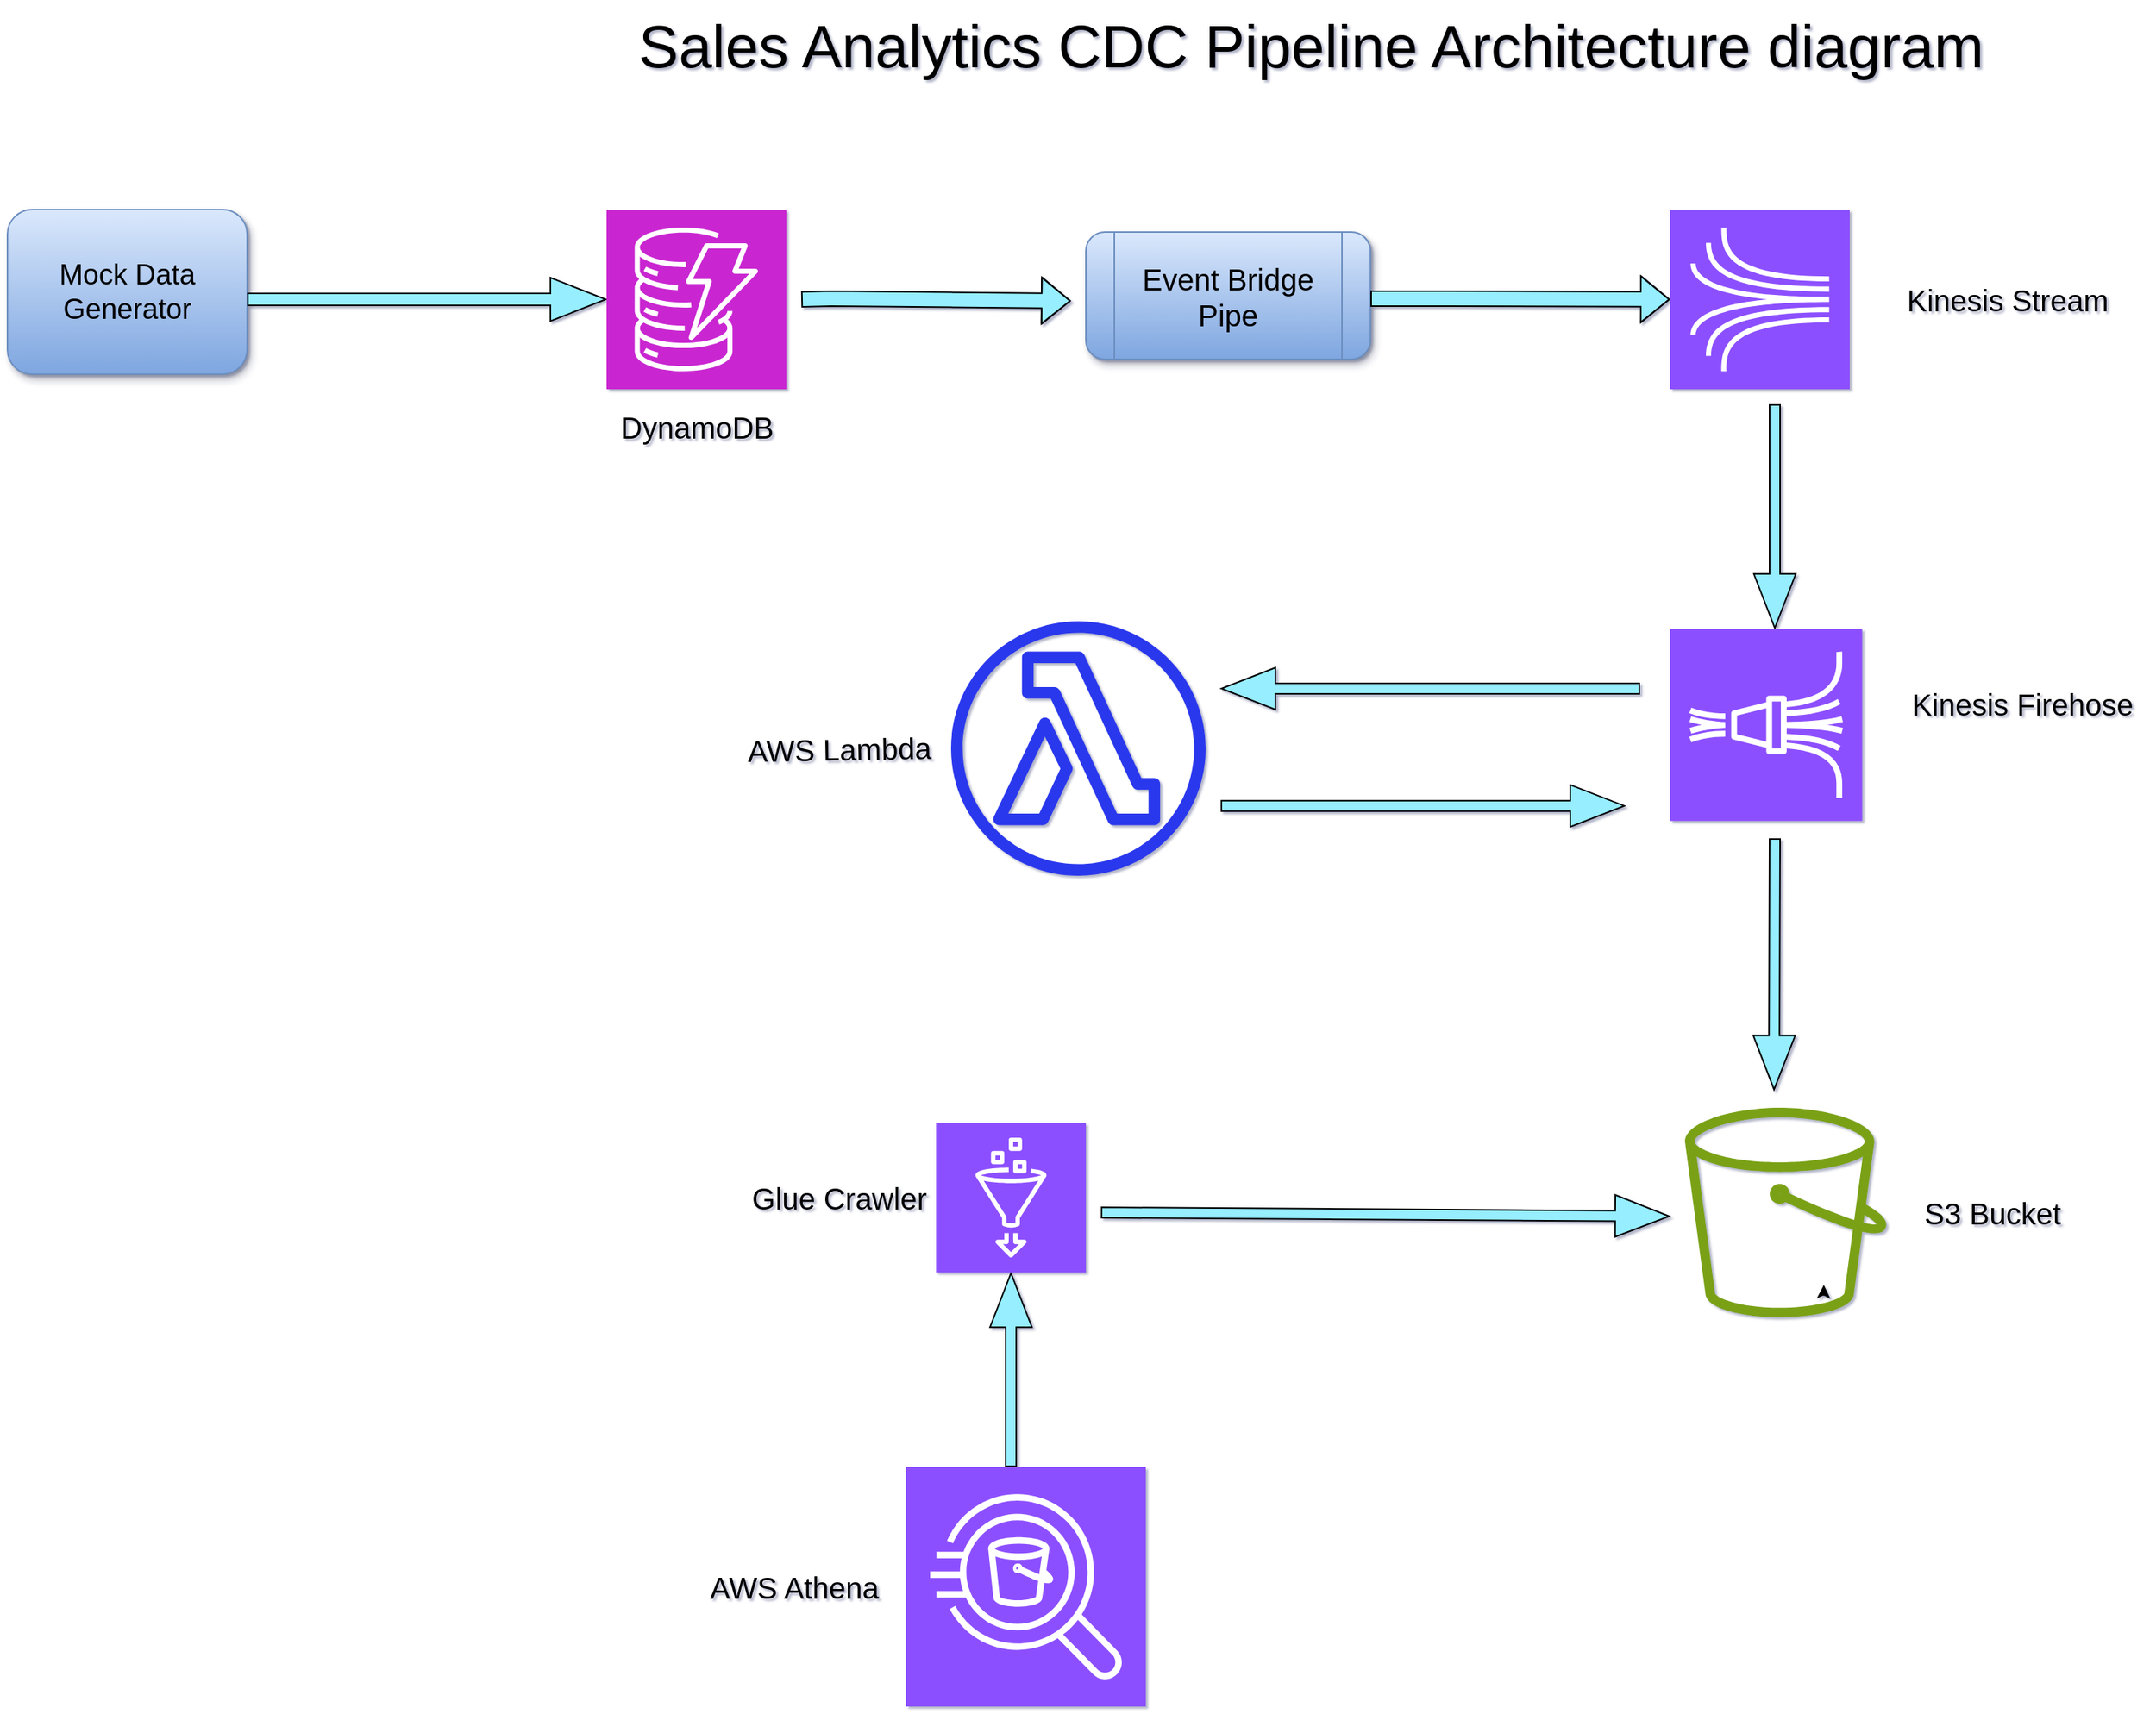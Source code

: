 <mxfile version="24.4.8" type="device">
  <diagram name="Page-1" id="K-VeMLnK4-t9lFMGhv2i">
    <mxGraphModel dx="2901" dy="1140" grid="1" gridSize="10" guides="1" tooltips="1" connect="1" arrows="1" fold="1" page="1" pageScale="1" pageWidth="827" pageHeight="1169" background="#ffffff" math="0" shadow="1">
      <root>
        <mxCell id="0" />
        <mxCell id="1" parent="0" />
        <object label="&lt;font style=&quot;font-size: 19px;&quot;&gt;Mock Data Generator&lt;/font&gt;" id="cBjfW2Xew3AkW9xZPRjr-1">
          <mxCell style="rounded=1;whiteSpace=wrap;html=1;shadow=1;fillColor=#dae8fc;gradientColor=#7ea6e0;strokeColor=#6c8ebf;" parent="1" vertex="1">
            <mxGeometry x="-560" y="160" width="160" height="110" as="geometry" />
          </mxCell>
        </object>
        <mxCell id="cBjfW2Xew3AkW9xZPRjr-3" value="&lt;font style=&quot;font-size: 20px;&quot;&gt;Event Bridge Pipe&lt;/font&gt;" style="shape=process;whiteSpace=wrap;html=1;backgroundOutline=1;rounded=1;shadow=1;glass=0;fillColor=#dae8fc;strokeColor=#6c8ebf;gradientColor=#7ea6e0;" parent="1" vertex="1">
          <mxGeometry x="160" y="175" width="190" height="85" as="geometry" />
        </mxCell>
        <mxCell id="cBjfW2Xew3AkW9xZPRjr-15" value="" style="shape=flexArrow;endArrow=classic;html=1;rounded=0;width=8;endSize=12;fillColor=#96EEFF;startSize=28.67;" parent="1" edge="1">
          <mxGeometry width="50" height="50" relative="1" as="geometry">
            <mxPoint x="-400" y="220" as="sourcePoint" />
            <mxPoint x="-160" y="220" as="targetPoint" />
          </mxGeometry>
        </mxCell>
        <mxCell id="cBjfW2Xew3AkW9xZPRjr-16" value="" style="shape=flexArrow;endArrow=classic;html=1;rounded=0;fillColor=#96EEFF;" parent="1" edge="1">
          <mxGeometry width="50" height="50" relative="1" as="geometry">
            <mxPoint x="-30" y="220" as="sourcePoint" />
            <mxPoint x="150" y="221" as="targetPoint" />
            <Array as="points">
              <mxPoint x="-10" y="219.5" />
            </Array>
          </mxGeometry>
        </mxCell>
        <mxCell id="cBjfW2Xew3AkW9xZPRjr-17" value="" style="shape=flexArrow;endArrow=classic;html=1;rounded=0;entryX=0;entryY=0.5;entryDx=0;entryDy=0;entryPerimeter=0;fillColor=#96EEFF;" parent="1" target="yolbm6bxUlIt4TcBzOvf-11" edge="1">
          <mxGeometry width="50" height="50" relative="1" as="geometry">
            <mxPoint x="350" y="219.5" as="sourcePoint" />
            <mxPoint x="514" y="220.04" as="targetPoint" />
            <Array as="points">
              <mxPoint x="400" y="219.5" />
            </Array>
          </mxGeometry>
        </mxCell>
        <mxCell id="cBjfW2Xew3AkW9xZPRjr-18" value="" style="shape=flexArrow;endArrow=classic;html=1;rounded=0;width=7;endSize=11.69;fillColor=#96EEFF;" parent="1" edge="1">
          <mxGeometry width="50" height="50" relative="1" as="geometry">
            <mxPoint x="620" y="290" as="sourcePoint" />
            <mxPoint x="620" y="440" as="targetPoint" />
          </mxGeometry>
        </mxCell>
        <mxCell id="cBjfW2Xew3AkW9xZPRjr-21" value="" style="shape=flexArrow;endArrow=classic;html=1;rounded=0;width=7;endSize=11.69;entryX=0;entryY=0.75;entryDx=0;entryDy=0;fillColor=#96EEFF;" parent="1" edge="1">
          <mxGeometry width="50" height="50" relative="1" as="geometry">
            <mxPoint x="250" y="558.34" as="sourcePoint" />
            <mxPoint x="520" y="558.34" as="targetPoint" />
          </mxGeometry>
        </mxCell>
        <mxCell id="cBjfW2Xew3AkW9xZPRjr-23" value="" style="shape=flexArrow;endArrow=classic;html=1;rounded=0;width=7;endSize=11.69;entryX=1;entryY=0.25;entryDx=0;entryDy=0;fillColor=#96EEFF;exitX=0;exitY=0.156;exitDx=0;exitDy=0;exitPerimeter=0;" parent="1" edge="1">
          <mxGeometry width="50" height="50" relative="1" as="geometry">
            <mxPoint x="530" y="480" as="sourcePoint" />
            <mxPoint x="250" y="480.02" as="targetPoint" />
          </mxGeometry>
        </mxCell>
        <mxCell id="cBjfW2Xew3AkW9xZPRjr-25" value="" style="shape=flexArrow;endArrow=classic;html=1;rounded=0;width=7;endSize=11.69;entryX=0.333;entryY=0;entryDx=0;entryDy=0;entryPerimeter=0;fillColor=#96EEFF;" parent="1" edge="1">
          <mxGeometry width="50" height="50" relative="1" as="geometry">
            <mxPoint x="620" y="580" as="sourcePoint" />
            <mxPoint x="619.5" y="748.34" as="targetPoint" />
          </mxGeometry>
        </mxCell>
        <mxCell id="cBjfW2Xew3AkW9xZPRjr-26" value="" style="shape=flexArrow;endArrow=classic;html=1;rounded=0;width=7;endSize=11.69;entryX=0;entryY=0;entryDx=0;entryDy=82.5;entryPerimeter=0;fillColor=#96EEFF;" parent="1" edge="1">
          <mxGeometry width="50" height="50" relative="1" as="geometry">
            <mxPoint x="170" y="830" as="sourcePoint" />
            <mxPoint x="550" y="832.5" as="targetPoint" />
          </mxGeometry>
        </mxCell>
        <mxCell id="cBjfW2Xew3AkW9xZPRjr-27" value="" style="shape=flexArrow;endArrow=classic;html=1;rounded=0;width=7;endSize=11.69;entryX=0.5;entryY=1;entryDx=0;entryDy=0;exitX=0.5;exitY=0;exitDx=0;exitDy=0;fillColor=#96EEFF;" parent="1" edge="1">
          <mxGeometry width="50" height="50" relative="1" as="geometry">
            <mxPoint x="110" y="1000" as="sourcePoint" />
            <mxPoint x="110" y="870" as="targetPoint" />
          </mxGeometry>
        </mxCell>
        <mxCell id="cBjfW2Xew3AkW9xZPRjr-29" style="edgeStyle=orthogonalEdgeStyle;rounded=0;orthogonalLoop=1;jettySize=auto;html=1;exitX=0.855;exitY=1;exitDx=0;exitDy=-4.35;exitPerimeter=0;entryX=0.856;entryY=0.917;entryDx=0;entryDy=0;entryPerimeter=0;" parent="1" edge="1">
          <mxGeometry relative="1" as="geometry">
            <mxPoint x="652.6" y="885.65" as="sourcePoint" />
            <mxPoint x="652.72" y="878.38" as="targetPoint" />
          </mxGeometry>
        </mxCell>
        <mxCell id="cBjfW2Xew3AkW9xZPRjr-30" value="&lt;font style=&quot;font-size: 40px;&quot;&gt;Sales Analytics CDC Pipeline Architecture diagram&lt;/font&gt;" style="text;html=1;align=center;verticalAlign=middle;resizable=0;points=[];autosize=1;strokeColor=none;fillColor=none;" parent="1" vertex="1">
          <mxGeometry x="-150" y="20" width="920" height="60" as="geometry" />
        </mxCell>
        <mxCell id="yolbm6bxUlIt4TcBzOvf-1" value="" style="sketch=0;points=[[0,0,0],[0.25,0,0],[0.5,0,0],[0.75,0,0],[1,0,0],[0,1,0],[0.25,1,0],[0.5,1,0],[0.75,1,0],[1,1,0],[0,0.25,0],[0,0.5,0],[0,0.75,0],[1,0.25,0],[1,0.5,0],[1,0.75,0]];outlineConnect=0;fontColor=#232F3E;fillColor=#C925D1;strokeColor=#ffffff;dashed=0;verticalLabelPosition=bottom;verticalAlign=top;align=center;html=1;fontSize=12;fontStyle=0;aspect=fixed;shape=mxgraph.aws4.resourceIcon;resIcon=mxgraph.aws4.dynamodb;" vertex="1" parent="1">
          <mxGeometry x="-160" y="160" width="120" height="120" as="geometry" />
        </mxCell>
        <mxCell id="yolbm6bxUlIt4TcBzOvf-2" value="&lt;font style=&quot;font-size: 20px;&quot;&gt;DynamoDB&lt;/font&gt;" style="text;html=1;align=center;verticalAlign=middle;resizable=0;points=[];autosize=1;strokeColor=none;fillColor=none;" vertex="1" parent="1">
          <mxGeometry x="-165" y="285" width="130" height="40" as="geometry" />
        </mxCell>
        <mxCell id="yolbm6bxUlIt4TcBzOvf-4" value="" style="sketch=0;outlineConnect=0;fontColor=#232F3E;gradientColor=none;fillColor=#2B38ED;strokeColor=none;dashed=0;verticalLabelPosition=bottom;verticalAlign=top;align=center;html=1;fontSize=12;fontStyle=0;aspect=fixed;pointerEvents=1;shape=mxgraph.aws4.lambda_function;" vertex="1" parent="1">
          <mxGeometry x="70" y="435" width="170" height="170" as="geometry" />
        </mxCell>
        <mxCell id="yolbm6bxUlIt4TcBzOvf-7" value="&lt;font style=&quot;font-size: 20px;&quot;&gt;AWS Lambda&lt;/font&gt;" style="text;html=1;align=center;verticalAlign=middle;resizable=0;points=[];autosize=1;strokeColor=none;fillColor=none;rotation=-1;opacity=0;" vertex="1" parent="1">
          <mxGeometry x="-80" y="500" width="150" height="40" as="geometry" />
        </mxCell>
        <mxCell id="yolbm6bxUlIt4TcBzOvf-8" value="" style="sketch=0;outlineConnect=0;fontColor=#232F3E;gradientColor=none;fillColor=#7AA116;strokeColor=none;dashed=0;verticalLabelPosition=bottom;verticalAlign=top;align=center;html=1;fontSize=12;fontStyle=0;aspect=fixed;pointerEvents=1;shape=mxgraph.aws4.bucket;" vertex="1" parent="1">
          <mxGeometry x="560" y="760" width="134.62" height="140" as="geometry" />
        </mxCell>
        <mxCell id="yolbm6bxUlIt4TcBzOvf-9" value="" style="sketch=0;points=[[0,0,0],[0.25,0,0],[0.5,0,0],[0.75,0,0],[1,0,0],[0,1,0],[0.25,1,0],[0.5,1,0],[0.75,1,0],[1,1,0],[0,0.25,0],[0,0.5,0],[0,0.75,0],[1,0.25,0],[1,0.5,0],[1,0.75,0]];outlineConnect=0;fontColor=#232F3E;fillColor=#8C4FFF;strokeColor=#ffffff;dashed=0;verticalLabelPosition=bottom;verticalAlign=top;align=center;html=1;fontSize=12;fontStyle=0;aspect=fixed;shape=mxgraph.aws4.resourceIcon;resIcon=mxgraph.aws4.athena;" vertex="1" parent="1">
          <mxGeometry x="40" y="1000" width="160" height="160" as="geometry" />
        </mxCell>
        <mxCell id="yolbm6bxUlIt4TcBzOvf-10" value="" style="sketch=0;points=[[0,0,0],[0.25,0,0],[0.5,0,0],[0.75,0,0],[1,0,0],[0,1,0],[0.25,1,0],[0.5,1,0],[0.75,1,0],[1,1,0],[0,0.25,0],[0,0.5,0],[0,0.75,0],[1,0.25,0],[1,0.5,0],[1,0.75,0]];outlineConnect=0;fontColor=#232F3E;fillColor=#8C4FFF;strokeColor=#ffffff;dashed=0;verticalLabelPosition=bottom;verticalAlign=top;align=center;html=1;fontSize=12;fontStyle=0;aspect=fixed;shape=mxgraph.aws4.resourceIcon;resIcon=mxgraph.aws4.kinesis_data_firehose;rotation=-180;" vertex="1" parent="1">
          <mxGeometry x="550" y="440" width="128.34" height="128.34" as="geometry" />
        </mxCell>
        <mxCell id="yolbm6bxUlIt4TcBzOvf-11" value="" style="sketch=0;points=[[0,0,0],[0.25,0,0],[0.5,0,0],[0.75,0,0],[1,0,0],[0,1,0],[0.25,1,0],[0.5,1,0],[0.75,1,0],[1,1,0],[0,0.25,0],[0,0.5,0],[0,0.75,0],[1,0.25,0],[1,0.5,0],[1,0.75,0]];outlineConnect=0;fontColor=#232F3E;fillColor=#8C4FFF;strokeColor=#ffffff;dashed=0;verticalLabelPosition=bottom;verticalAlign=top;align=center;html=1;fontSize=12;fontStyle=0;aspect=fixed;shape=mxgraph.aws4.resourceIcon;resIcon=mxgraph.aws4.kinesis;" vertex="1" parent="1">
          <mxGeometry x="550" y="160" width="120" height="120" as="geometry" />
        </mxCell>
        <mxCell id="yolbm6bxUlIt4TcBzOvf-12" value="&lt;font style=&quot;font-size: 20px;&quot;&gt;Kinesis Stream&lt;/font&gt;" style="text;html=1;align=center;verticalAlign=middle;resizable=0;points=[];autosize=1;strokeColor=none;fillColor=none;" vertex="1" parent="1">
          <mxGeometry x="694.62" y="200" width="160" height="40" as="geometry" />
        </mxCell>
        <mxCell id="yolbm6bxUlIt4TcBzOvf-13" value="&lt;span style=&quot;font-size: 20px;&quot;&gt;Kinesis Firehose&lt;/span&gt;" style="text;html=1;align=center;verticalAlign=middle;resizable=0;points=[];autosize=1;strokeColor=none;fillColor=none;" vertex="1" parent="1">
          <mxGeometry x="700" y="470" width="170" height="40" as="geometry" />
        </mxCell>
        <mxCell id="yolbm6bxUlIt4TcBzOvf-14" value="&lt;font style=&quot;font-size: 20px;&quot;&gt;S3 Bucket&lt;/font&gt;" style="text;html=1;align=center;verticalAlign=middle;resizable=0;points=[];autosize=1;strokeColor=none;fillColor=none;" vertex="1" parent="1">
          <mxGeometry x="710" y="810" width="110" height="40" as="geometry" />
        </mxCell>
        <mxCell id="yolbm6bxUlIt4TcBzOvf-15" value="&lt;span style=&quot;font-size: 20px;&quot;&gt;AWS Athena&lt;/span&gt;" style="text;html=1;align=center;verticalAlign=middle;resizable=0;points=[];autosize=1;strokeColor=none;fillColor=none;" vertex="1" parent="1">
          <mxGeometry x="-105" y="1060" width="140" height="40" as="geometry" />
        </mxCell>
        <mxCell id="yolbm6bxUlIt4TcBzOvf-19" value="" style="sketch=0;points=[[0,0,0],[0.25,0,0],[0.5,0,0],[0.75,0,0],[1,0,0],[0,1,0],[0.25,1,0],[0.5,1,0],[0.75,1,0],[1,1,0],[0,0.25,0],[0,0.5,0],[0,0.75,0],[1,0.25,0],[1,0.5,0],[1,0.75,0]];outlineConnect=0;fontColor=#232F3E;fillColor=#8C4FFF;strokeColor=#ffffff;dashed=0;verticalLabelPosition=bottom;verticalAlign=top;align=center;html=1;fontSize=12;fontStyle=0;aspect=fixed;shape=mxgraph.aws4.resourceIcon;resIcon=mxgraph.aws4.glue;" vertex="1" parent="1">
          <mxGeometry x="60" y="770" width="100" height="100" as="geometry" />
        </mxCell>
        <mxCell id="yolbm6bxUlIt4TcBzOvf-20" value="&lt;font style=&quot;font-size: 20px;&quot;&gt;Glue Crawler&lt;/font&gt;" style="text;html=1;align=center;verticalAlign=middle;resizable=0;points=[];autosize=1;strokeColor=none;fillColor=none;" vertex="1" parent="1">
          <mxGeometry x="-75" y="800" width="140" height="40" as="geometry" />
        </mxCell>
      </root>
    </mxGraphModel>
  </diagram>
</mxfile>
